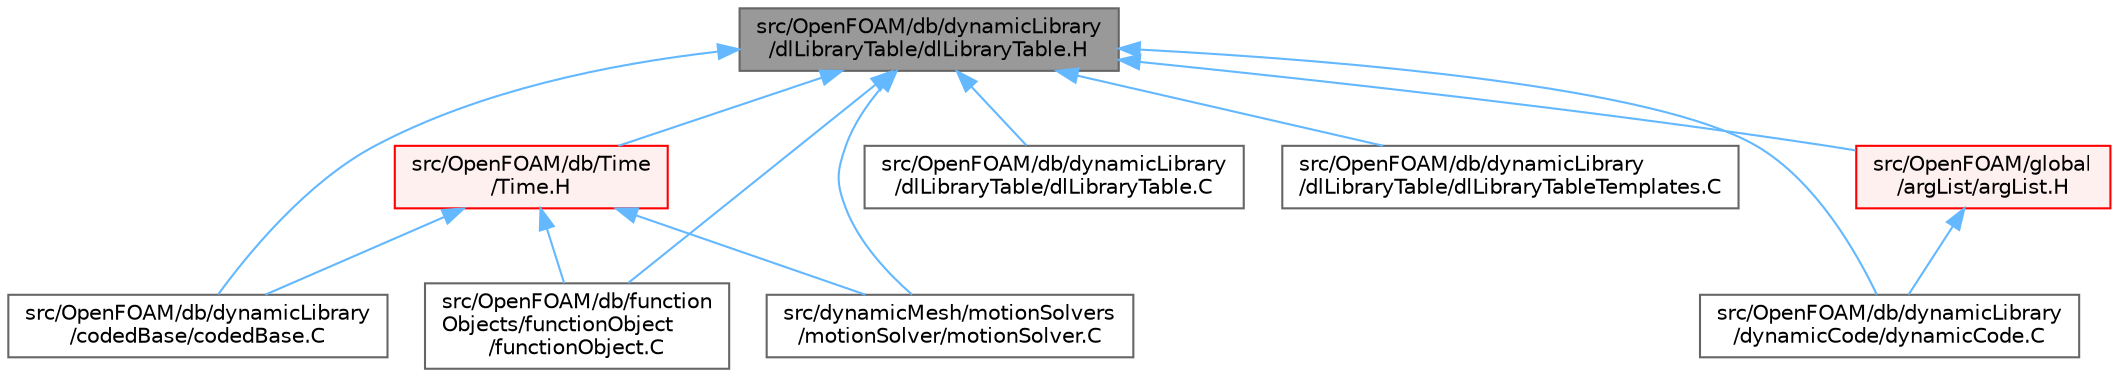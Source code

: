 digraph "src/OpenFOAM/db/dynamicLibrary/dlLibraryTable/dlLibraryTable.H"
{
 // LATEX_PDF_SIZE
  bgcolor="transparent";
  edge [fontname=Helvetica,fontsize=10,labelfontname=Helvetica,labelfontsize=10];
  node [fontname=Helvetica,fontsize=10,shape=box,height=0.2,width=0.4];
  Node1 [id="Node000001",label="src/OpenFOAM/db/dynamicLibrary\l/dlLibraryTable/dlLibraryTable.H",height=0.2,width=0.4,color="gray40", fillcolor="grey60", style="filled", fontcolor="black",tooltip=" "];
  Node1 -> Node2 [id="edge1_Node000001_Node000002",dir="back",color="steelblue1",style="solid",tooltip=" "];
  Node2 [id="Node000002",label="src/OpenFOAM/db/Time\l/Time.H",height=0.2,width=0.4,color="red", fillcolor="#FFF0F0", style="filled",URL="$Time_8H.html",tooltip=" "];
  Node2 -> Node65 [id="edge2_Node000002_Node000065",dir="back",color="steelblue1",style="solid",tooltip=" "];
  Node65 [id="Node000065",label="src/OpenFOAM/db/dynamicLibrary\l/codedBase/codedBase.C",height=0.2,width=0.4,color="grey40", fillcolor="white", style="filled",URL="$codedBase_8C.html",tooltip=" "];
  Node2 -> Node66 [id="edge3_Node000002_Node000066",dir="back",color="steelblue1",style="solid",tooltip=" "];
  Node66 [id="Node000066",label="src/OpenFOAM/db/function\lObjects/functionObject\l/functionObject.C",height=0.2,width=0.4,color="grey40", fillcolor="white", style="filled",URL="$functionObject_8C.html",tooltip=" "];
  Node2 -> Node530 [id="edge4_Node000002_Node000530",dir="back",color="steelblue1",style="solid",tooltip=" "];
  Node530 [id="Node000530",label="src/dynamicMesh/motionSolvers\l/motionSolver/motionSolver.C",height=0.2,width=0.4,color="grey40", fillcolor="white", style="filled",URL="$motionSolver_8C.html",tooltip=" "];
  Node1 -> Node65 [id="edge5_Node000001_Node000065",dir="back",color="steelblue1",style="solid",tooltip=" "];
  Node1 -> Node1308 [id="edge6_Node000001_Node001308",dir="back",color="steelblue1",style="solid",tooltip=" "];
  Node1308 [id="Node001308",label="src/OpenFOAM/db/dynamicLibrary\l/dlLibraryTable/dlLibraryTable.C",height=0.2,width=0.4,color="grey40", fillcolor="white", style="filled",URL="$dlLibraryTable_8C.html",tooltip=" "];
  Node1 -> Node1309 [id="edge7_Node000001_Node001309",dir="back",color="steelblue1",style="solid",tooltip=" "];
  Node1309 [id="Node001309",label="src/OpenFOAM/db/dynamicLibrary\l/dlLibraryTable/dlLibraryTableTemplates.C",height=0.2,width=0.4,color="grey40", fillcolor="white", style="filled",URL="$dlLibraryTableTemplates_8C.html",tooltip=" "];
  Node1 -> Node1310 [id="edge8_Node000001_Node001310",dir="back",color="steelblue1",style="solid",tooltip=" "];
  Node1310 [id="Node001310",label="src/OpenFOAM/db/dynamicLibrary\l/dynamicCode/dynamicCode.C",height=0.2,width=0.4,color="grey40", fillcolor="white", style="filled",URL="$dynamicCode_8C.html",tooltip=" "];
  Node1 -> Node66 [id="edge9_Node000001_Node000066",dir="back",color="steelblue1",style="solid",tooltip=" "];
  Node1 -> Node1311 [id="edge10_Node000001_Node001311",dir="back",color="steelblue1",style="solid",tooltip=" "];
  Node1311 [id="Node001311",label="src/OpenFOAM/global\l/argList/argList.H",height=0.2,width=0.4,color="red", fillcolor="#FFF0F0", style="filled",URL="$argList_8H.html",tooltip=" "];
  Node1311 -> Node1310 [id="edge11_Node001311_Node001310",dir="back",color="steelblue1",style="solid",tooltip=" "];
  Node1 -> Node530 [id="edge12_Node000001_Node000530",dir="back",color="steelblue1",style="solid",tooltip=" "];
}
